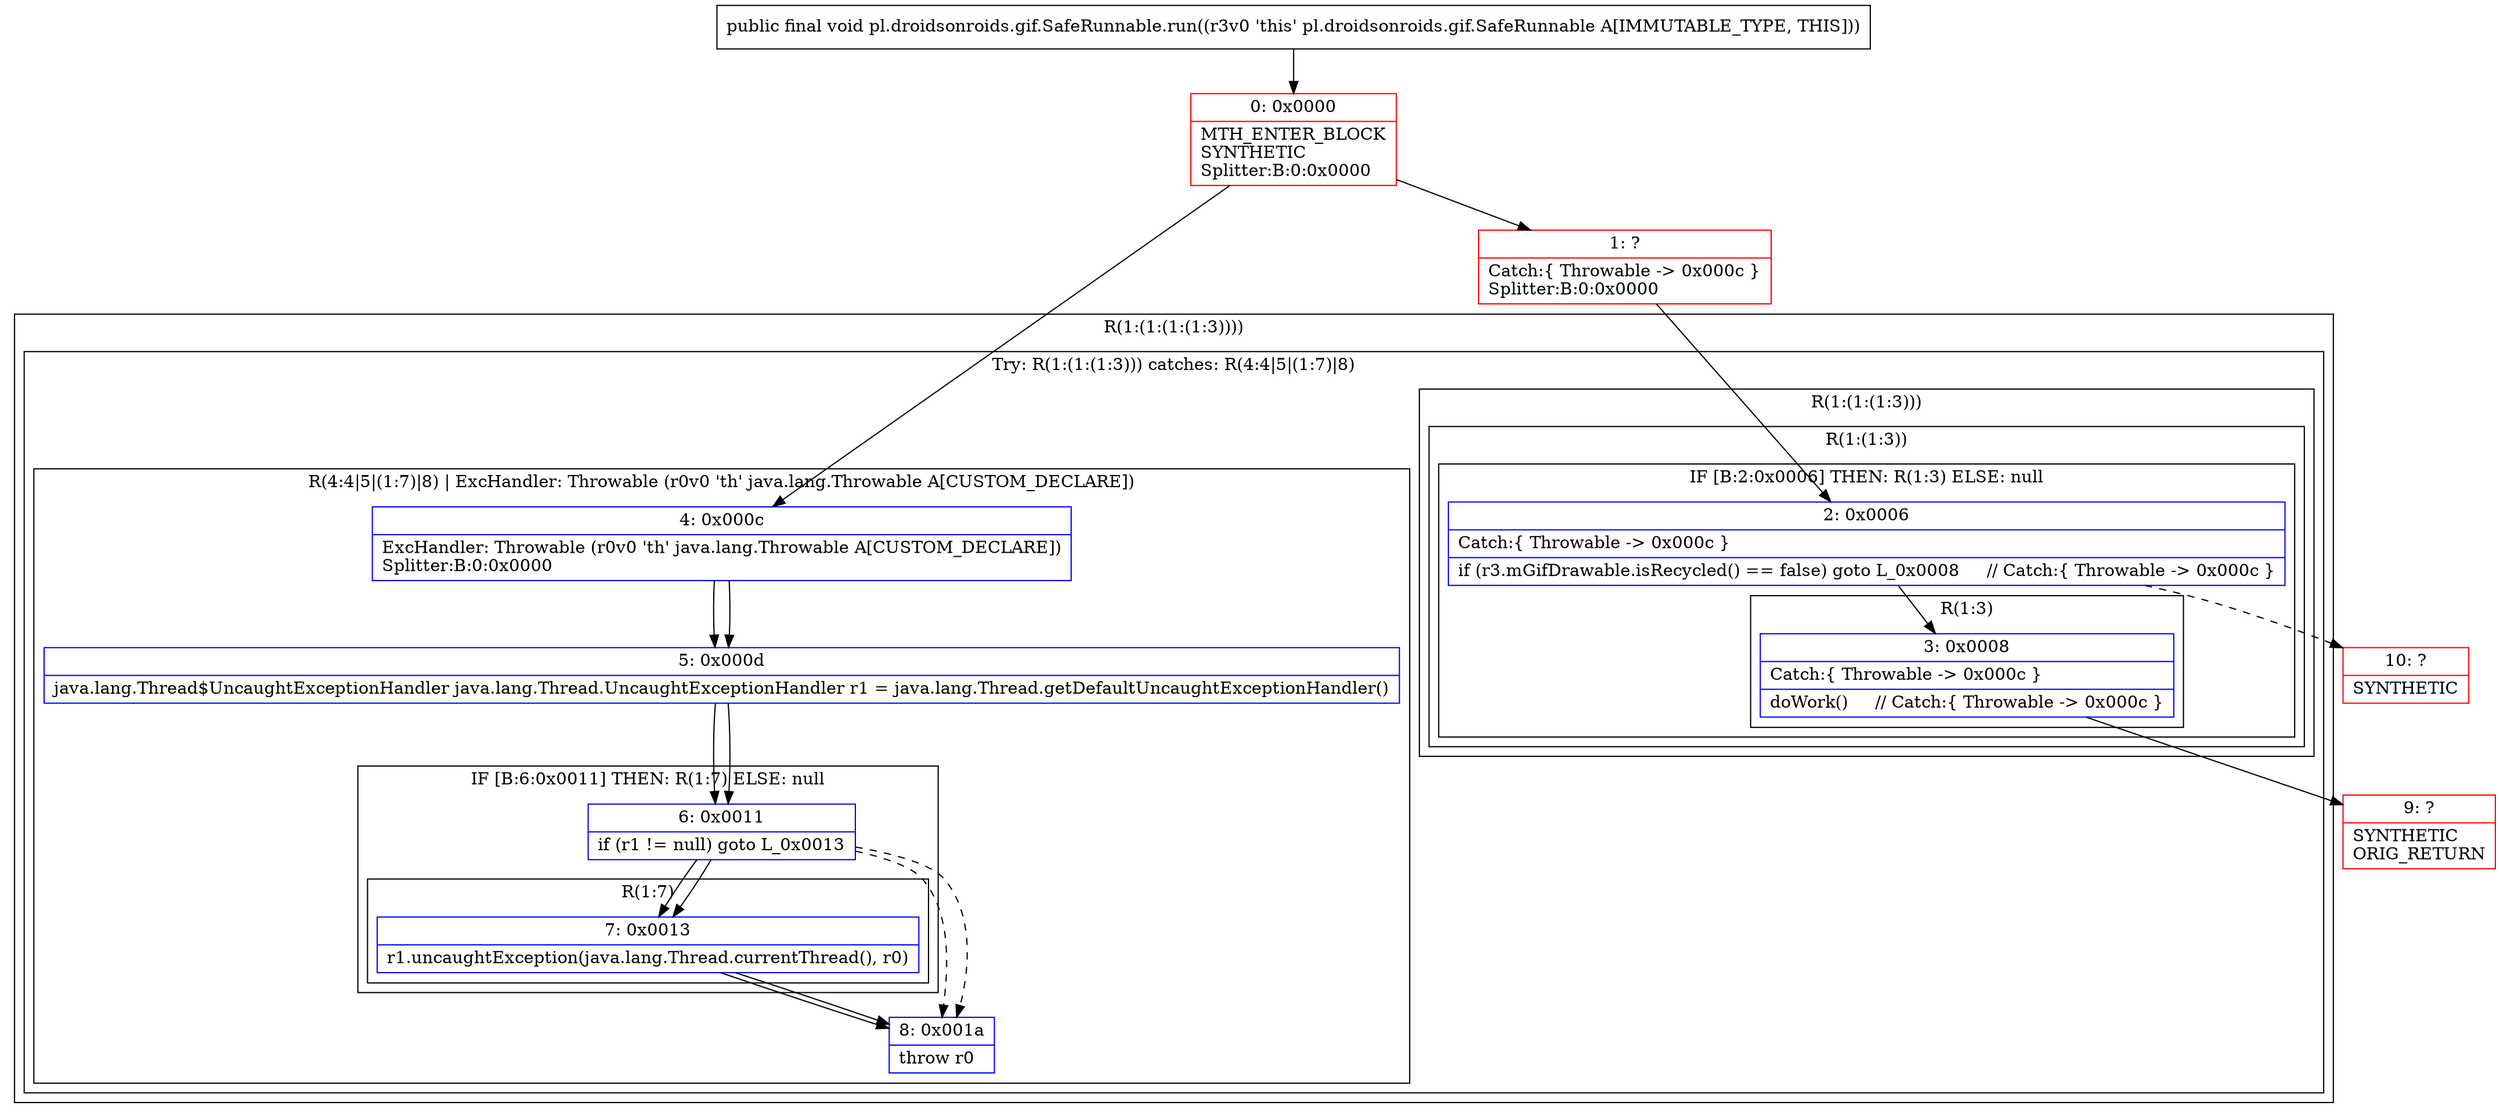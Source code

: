 digraph "CFG forpl.droidsonroids.gif.SafeRunnable.run()V" {
subgraph cluster_Region_485057647 {
label = "R(1:(1:(1:(1:3))))";
node [shape=record,color=blue];
subgraph cluster_TryCatchRegion_930295936 {
label = "Try: R(1:(1:(1:3))) catches: R(4:4|5|(1:7)|8)";
node [shape=record,color=blue];
subgraph cluster_Region_1231858562 {
label = "R(1:(1:(1:3)))";
node [shape=record,color=blue];
subgraph cluster_Region_623517835 {
label = "R(1:(1:3))";
node [shape=record,color=blue];
subgraph cluster_IfRegion_1916265053 {
label = "IF [B:2:0x0006] THEN: R(1:3) ELSE: null";
node [shape=record,color=blue];
Node_2 [shape=record,label="{2\:\ 0x0006|Catch:\{ Throwable \-\> 0x000c \}\l|if (r3.mGifDrawable.isRecycled() == false) goto L_0x0008     \/\/ Catch:\{ Throwable \-\> 0x000c \}\l}"];
subgraph cluster_Region_1550724011 {
label = "R(1:3)";
node [shape=record,color=blue];
Node_3 [shape=record,label="{3\:\ 0x0008|Catch:\{ Throwable \-\> 0x000c \}\l|doWork()     \/\/ Catch:\{ Throwable \-\> 0x000c \}\l}"];
}
}
}
}
subgraph cluster_Region_173087380 {
label = "R(4:4|5|(1:7)|8) | ExcHandler: Throwable (r0v0 'th' java.lang.Throwable A[CUSTOM_DECLARE])\l";
node [shape=record,color=blue];
Node_4 [shape=record,label="{4\:\ 0x000c|ExcHandler: Throwable (r0v0 'th' java.lang.Throwable A[CUSTOM_DECLARE])\lSplitter:B:0:0x0000\l}"];
Node_5 [shape=record,label="{5\:\ 0x000d|java.lang.Thread$UncaughtExceptionHandler java.lang.Thread.UncaughtExceptionHandler r1 = java.lang.Thread.getDefaultUncaughtExceptionHandler()\l}"];
subgraph cluster_IfRegion_562124292 {
label = "IF [B:6:0x0011] THEN: R(1:7) ELSE: null";
node [shape=record,color=blue];
Node_6 [shape=record,label="{6\:\ 0x0011|if (r1 != null) goto L_0x0013\l}"];
subgraph cluster_Region_1359346832 {
label = "R(1:7)";
node [shape=record,color=blue];
Node_7 [shape=record,label="{7\:\ 0x0013|r1.uncaughtException(java.lang.Thread.currentThread(), r0)\l}"];
}
}
Node_8 [shape=record,label="{8\:\ 0x001a|throw r0\l}"];
}
}
}
subgraph cluster_Region_173087380 {
label = "R(4:4|5|(1:7)|8) | ExcHandler: Throwable (r0v0 'th' java.lang.Throwable A[CUSTOM_DECLARE])\l";
node [shape=record,color=blue];
Node_4 [shape=record,label="{4\:\ 0x000c|ExcHandler: Throwable (r0v0 'th' java.lang.Throwable A[CUSTOM_DECLARE])\lSplitter:B:0:0x0000\l}"];
Node_5 [shape=record,label="{5\:\ 0x000d|java.lang.Thread$UncaughtExceptionHandler java.lang.Thread.UncaughtExceptionHandler r1 = java.lang.Thread.getDefaultUncaughtExceptionHandler()\l}"];
subgraph cluster_IfRegion_562124292 {
label = "IF [B:6:0x0011] THEN: R(1:7) ELSE: null";
node [shape=record,color=blue];
Node_6 [shape=record,label="{6\:\ 0x0011|if (r1 != null) goto L_0x0013\l}"];
subgraph cluster_Region_1359346832 {
label = "R(1:7)";
node [shape=record,color=blue];
Node_7 [shape=record,label="{7\:\ 0x0013|r1.uncaughtException(java.lang.Thread.currentThread(), r0)\l}"];
}
}
Node_8 [shape=record,label="{8\:\ 0x001a|throw r0\l}"];
}
Node_0 [shape=record,color=red,label="{0\:\ 0x0000|MTH_ENTER_BLOCK\lSYNTHETIC\lSplitter:B:0:0x0000\l}"];
Node_1 [shape=record,color=red,label="{1\:\ ?|Catch:\{ Throwable \-\> 0x000c \}\lSplitter:B:0:0x0000\l}"];
Node_9 [shape=record,color=red,label="{9\:\ ?|SYNTHETIC\lORIG_RETURN\l}"];
Node_10 [shape=record,color=red,label="{10\:\ ?|SYNTHETIC\l}"];
MethodNode[shape=record,label="{public final void pl.droidsonroids.gif.SafeRunnable.run((r3v0 'this' pl.droidsonroids.gif.SafeRunnable A[IMMUTABLE_TYPE, THIS])) }"];
MethodNode -> Node_0;
Node_2 -> Node_3;
Node_2 -> Node_10[style=dashed];
Node_3 -> Node_9;
Node_4 -> Node_5;
Node_5 -> Node_6;
Node_6 -> Node_7;
Node_6 -> Node_8[style=dashed];
Node_7 -> Node_8;
Node_4 -> Node_5;
Node_5 -> Node_6;
Node_6 -> Node_7;
Node_6 -> Node_8[style=dashed];
Node_7 -> Node_8;
Node_0 -> Node_1;
Node_0 -> Node_4;
Node_1 -> Node_2;
}

